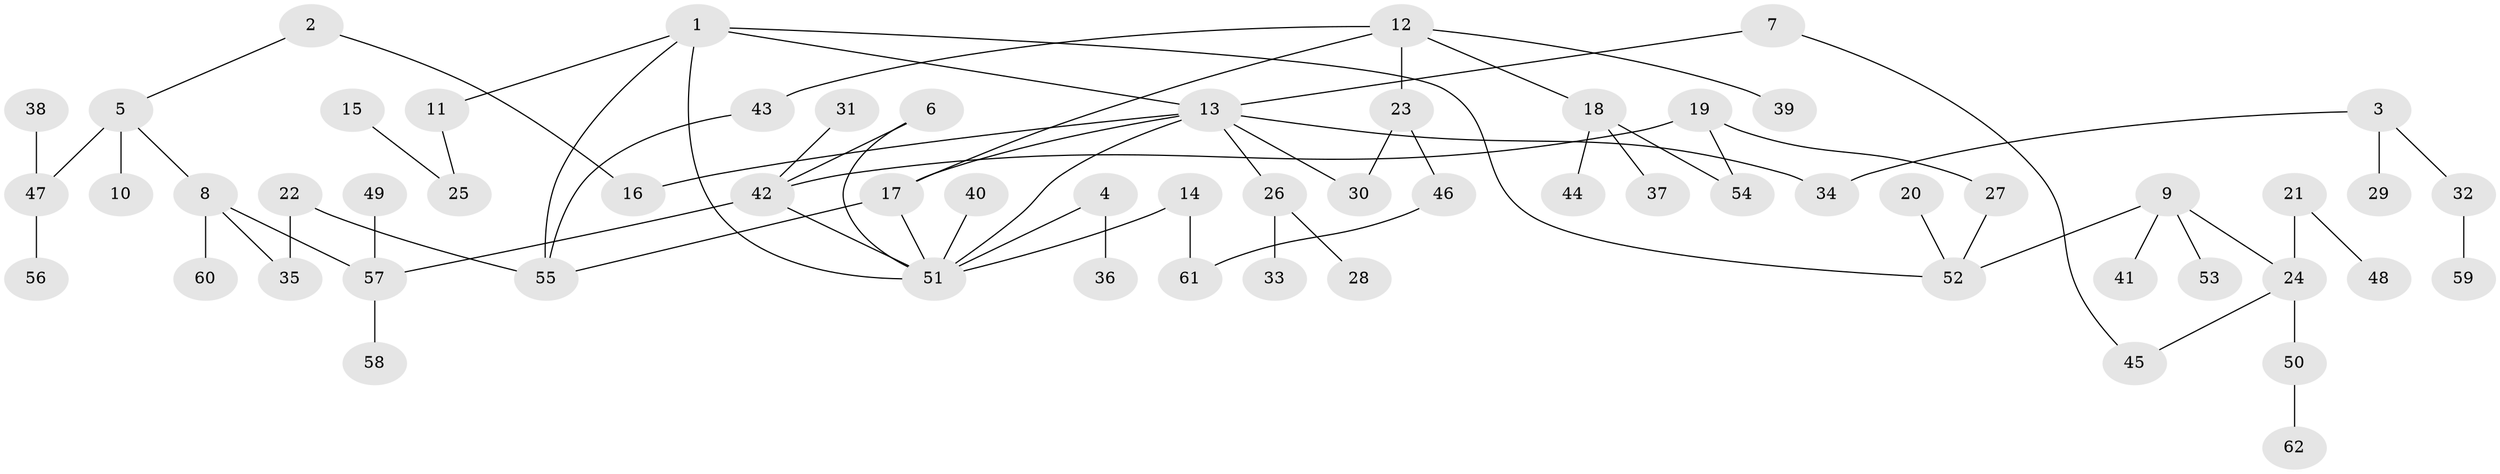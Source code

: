 // original degree distribution, {6: 0.008130081300813009, 5: 0.032520325203252036, 7: 0.024390243902439025, 4: 0.056910569105691054, 3: 0.2032520325203252, 2: 0.3333333333333333, 1: 0.34146341463414637}
// Generated by graph-tools (version 1.1) at 2025/00/03/09/25 03:00:57]
// undirected, 62 vertices, 73 edges
graph export_dot {
graph [start="1"]
  node [color=gray90,style=filled];
  1;
  2;
  3;
  4;
  5;
  6;
  7;
  8;
  9;
  10;
  11;
  12;
  13;
  14;
  15;
  16;
  17;
  18;
  19;
  20;
  21;
  22;
  23;
  24;
  25;
  26;
  27;
  28;
  29;
  30;
  31;
  32;
  33;
  34;
  35;
  36;
  37;
  38;
  39;
  40;
  41;
  42;
  43;
  44;
  45;
  46;
  47;
  48;
  49;
  50;
  51;
  52;
  53;
  54;
  55;
  56;
  57;
  58;
  59;
  60;
  61;
  62;
  1 -- 11 [weight=1.0];
  1 -- 13 [weight=1.0];
  1 -- 51 [weight=1.0];
  1 -- 52 [weight=1.0];
  1 -- 55 [weight=1.0];
  2 -- 5 [weight=1.0];
  2 -- 16 [weight=1.0];
  3 -- 29 [weight=1.0];
  3 -- 32 [weight=1.0];
  3 -- 34 [weight=1.0];
  4 -- 36 [weight=1.0];
  4 -- 51 [weight=1.0];
  5 -- 8 [weight=1.0];
  5 -- 10 [weight=1.0];
  5 -- 47 [weight=2.0];
  6 -- 42 [weight=1.0];
  6 -- 51 [weight=1.0];
  7 -- 13 [weight=1.0];
  7 -- 45 [weight=1.0];
  8 -- 35 [weight=1.0];
  8 -- 57 [weight=1.0];
  8 -- 60 [weight=1.0];
  9 -- 24 [weight=1.0];
  9 -- 41 [weight=1.0];
  9 -- 52 [weight=1.0];
  9 -- 53 [weight=1.0];
  11 -- 25 [weight=1.0];
  12 -- 17 [weight=1.0];
  12 -- 18 [weight=1.0];
  12 -- 23 [weight=1.0];
  12 -- 39 [weight=1.0];
  12 -- 43 [weight=1.0];
  13 -- 16 [weight=1.0];
  13 -- 17 [weight=1.0];
  13 -- 26 [weight=1.0];
  13 -- 30 [weight=1.0];
  13 -- 34 [weight=1.0];
  13 -- 51 [weight=1.0];
  14 -- 51 [weight=1.0];
  14 -- 61 [weight=1.0];
  15 -- 25 [weight=1.0];
  17 -- 51 [weight=1.0];
  17 -- 55 [weight=1.0];
  18 -- 37 [weight=1.0];
  18 -- 44 [weight=1.0];
  18 -- 54 [weight=1.0];
  19 -- 27 [weight=1.0];
  19 -- 42 [weight=1.0];
  19 -- 54 [weight=1.0];
  20 -- 52 [weight=1.0];
  21 -- 24 [weight=1.0];
  21 -- 48 [weight=1.0];
  22 -- 35 [weight=1.0];
  22 -- 55 [weight=1.0];
  23 -- 30 [weight=1.0];
  23 -- 46 [weight=1.0];
  24 -- 45 [weight=1.0];
  24 -- 50 [weight=2.0];
  26 -- 28 [weight=1.0];
  26 -- 33 [weight=1.0];
  27 -- 52 [weight=1.0];
  31 -- 42 [weight=1.0];
  32 -- 59 [weight=1.0];
  38 -- 47 [weight=1.0];
  40 -- 51 [weight=1.0];
  42 -- 51 [weight=1.0];
  42 -- 57 [weight=1.0];
  43 -- 55 [weight=1.0];
  46 -- 61 [weight=1.0];
  47 -- 56 [weight=1.0];
  49 -- 57 [weight=1.0];
  50 -- 62 [weight=1.0];
  57 -- 58 [weight=1.0];
}
